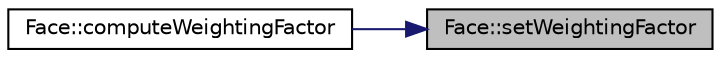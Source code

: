 digraph "Face::setWeightingFactor"
{
 // LATEX_PDF_SIZE
  edge [fontname="Helvetica",fontsize="10",labelfontname="Helvetica",labelfontsize="10"];
  node [fontname="Helvetica",fontsize="10",shape=record];
  rankdir="RL";
  Node1 [label="Face::setWeightingFactor",height=0.2,width=0.4,color="black", fillcolor="grey75", style="filled", fontcolor="black",tooltip=" "];
  Node1 -> Node2 [dir="back",color="midnightblue",fontsize="10",style="solid",fontname="Helvetica"];
  Node2 [label="Face::computeWeightingFactor",height=0.2,width=0.4,color="black", fillcolor="white", style="filled",URL="$classFace.html#a93a8eb18180b2c5387226b4c24ee4fbb",tooltip="Computation of cells face weighting factor, ."];
}

